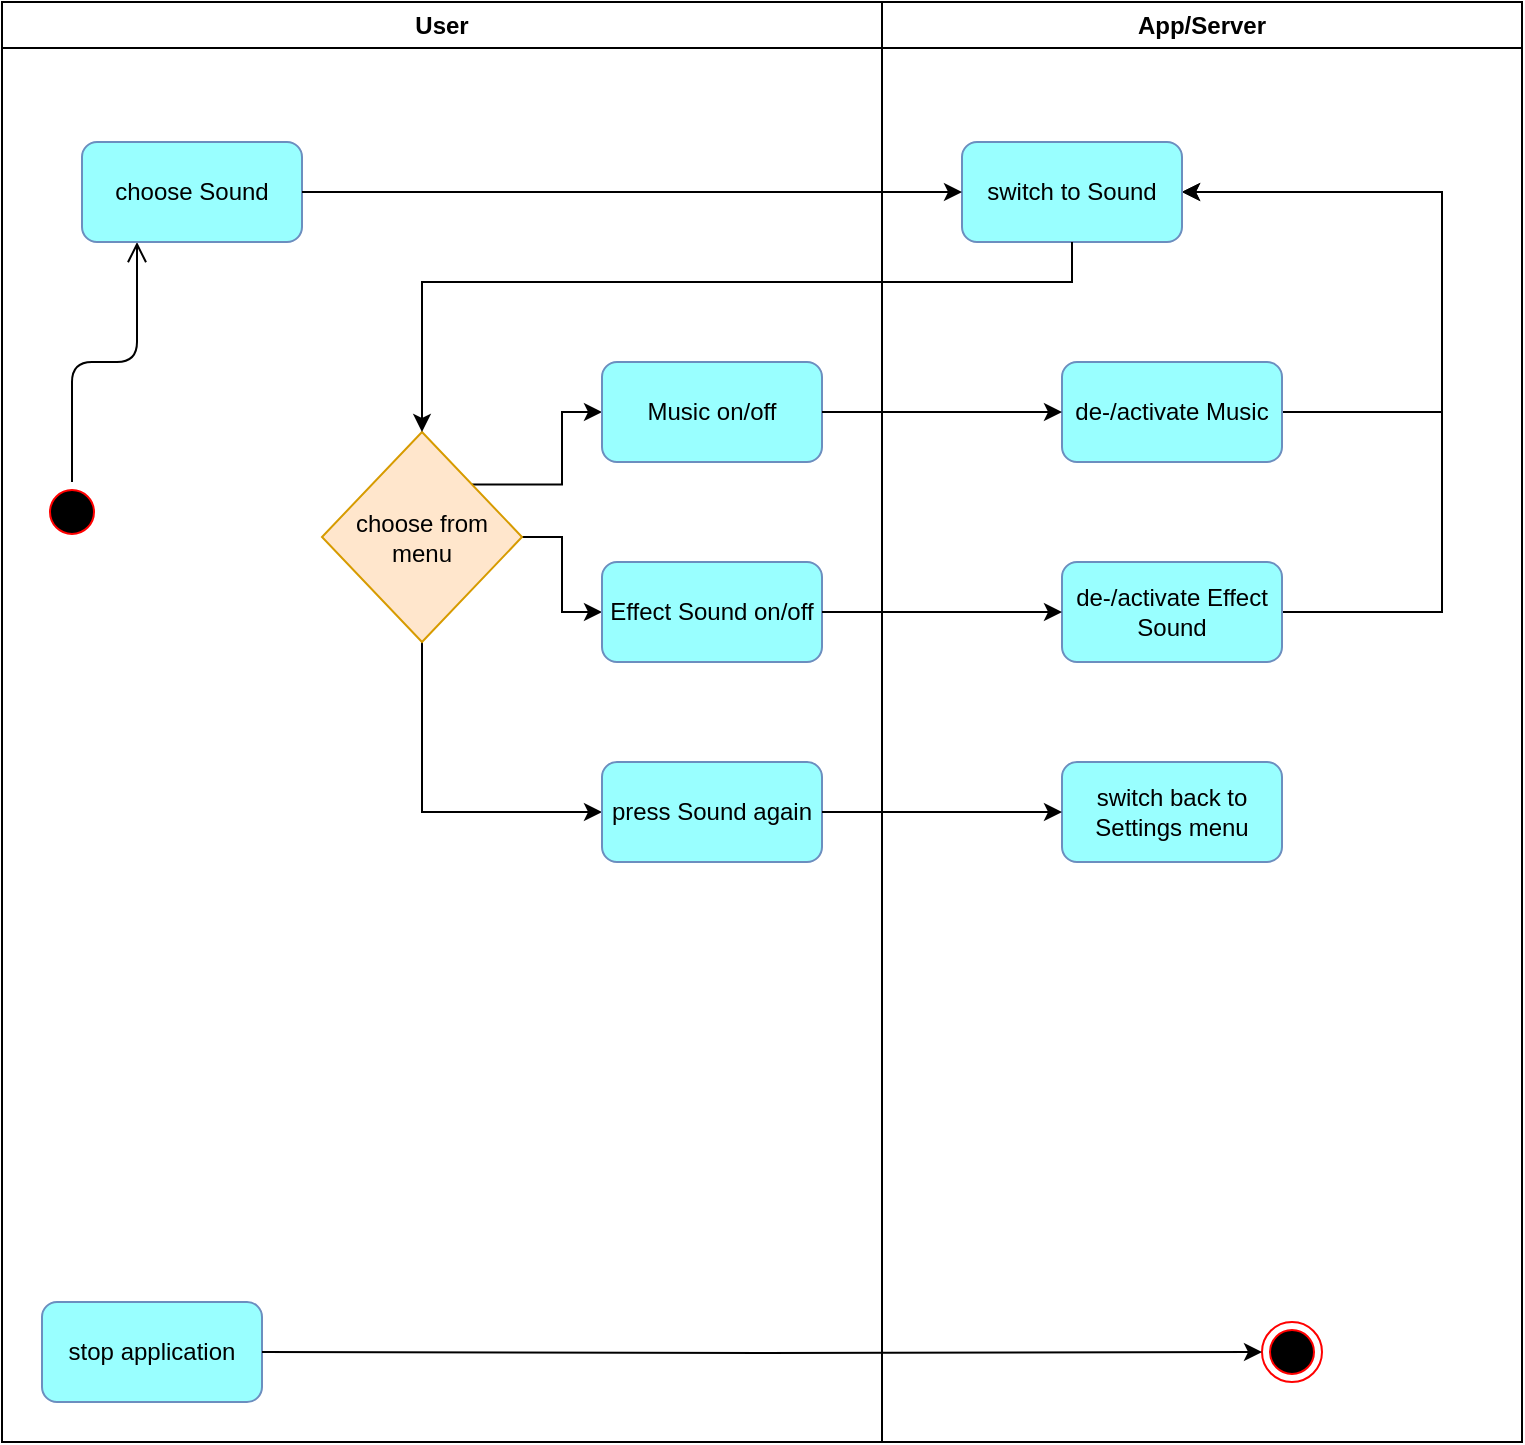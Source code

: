 <mxfile version="13.0.1" type="device"><diagram name="Page-1" id="e7e014a7-5840-1c2e-5031-d8a46d1fe8dd"><mxGraphModel dx="1422" dy="808" grid="1" gridSize="10" guides="1" tooltips="1" connect="1" arrows="1" fold="1" page="1" pageScale="1" pageWidth="1169" pageHeight="826" background="#ffffff" math="0" shadow="0"><root><mxCell id="0"/><mxCell id="1" parent="0"/><mxCell id="2" value="User" style="swimlane;whiteSpace=wrap;startSize=23;" parent="1" vertex="1"><mxGeometry x="160" y="40" width="440" height="720" as="geometry"/></mxCell><mxCell id="cMe9JE0H_q_p4EwH-2jM-29" style="edgeStyle=orthogonalEdgeStyle;rounded=0;orthogonalLoop=1;jettySize=auto;html=1;exitX=1;exitY=0;exitDx=0;exitDy=0;entryX=0;entryY=0.5;entryDx=0;entryDy=0;" parent="2" source="mlaz-VWcCHf4LHaq8jaL-50" target="FRBukdn9Q3XNw3p3x-2p-59" edge="1"><mxGeometry relative="1" as="geometry"><mxPoint x="300" y="205" as="targetPoint"/></mxGeometry></mxCell><mxCell id="cMe9JE0H_q_p4EwH-2jM-30" style="edgeStyle=orthogonalEdgeStyle;rounded=0;orthogonalLoop=1;jettySize=auto;html=1;exitX=1;exitY=0.5;exitDx=0;exitDy=0;entryX=0;entryY=0.5;entryDx=0;entryDy=0;" parent="2" source="mlaz-VWcCHf4LHaq8jaL-50" target="FRBukdn9Q3XNw3p3x-2p-58" edge="1"><mxGeometry relative="1" as="geometry"><mxPoint x="300" y="305" as="targetPoint"/></mxGeometry></mxCell><mxCell id="cMe9JE0H_q_p4EwH-2jM-34" style="edgeStyle=orthogonalEdgeStyle;rounded=0;orthogonalLoop=1;jettySize=auto;html=1;exitX=0.5;exitY=1;exitDx=0;exitDy=0;entryX=0;entryY=0.5;entryDx=0;entryDy=0;" parent="2" source="mlaz-VWcCHf4LHaq8jaL-50" target="FRBukdn9Q3XNw3p3x-2p-49" edge="1"><mxGeometry relative="1" as="geometry"><Array as="points"><mxPoint x="210" y="405"/></Array><mxPoint x="170" y="420" as="targetPoint"/></mxGeometry></mxCell><mxCell id="mlaz-VWcCHf4LHaq8jaL-50" value="choose from menu" style="rhombus;whiteSpace=wrap;html=1;fillColor=#ffe6cc;strokeColor=#d79b00;" parent="2" vertex="1"><mxGeometry x="160" y="215" width="100" height="105" as="geometry"/></mxCell><mxCell id="mlaz-VWcCHf4LHaq8jaL-71" value="" style="ellipse;html=1;shape=startState;fillColor=#000000;strokeColor=#ff0000;" parent="2" vertex="1"><mxGeometry x="20" y="240" width="30" height="30" as="geometry"/></mxCell><mxCell id="mlaz-VWcCHf4LHaq8jaL-72" value="" style="edgeStyle=orthogonalEdgeStyle;html=1;verticalAlign=bottom;endArrow=open;endSize=8;strokeColor=#000000;entryX=0.25;entryY=1;entryDx=0;entryDy=0;" parent="2" source="mlaz-VWcCHf4LHaq8jaL-71" target="FRBukdn9Q3XNw3p3x-2p-23" edge="1"><mxGeometry relative="1" as="geometry"><mxPoint x="68" y="120" as="targetPoint"/></mxGeometry></mxCell><mxCell id="FRBukdn9Q3XNw3p3x-2p-23" value="choose Sound" style="rounded=1;whiteSpace=wrap;html=1;fillColor=#99FFFF;strokeColor=#6c8ebf;" parent="2" vertex="1"><mxGeometry x="40" y="70" width="110" height="50" as="geometry"/></mxCell><mxCell id="FRBukdn9Q3XNw3p3x-2p-50" value="stop application" style="rounded=1;whiteSpace=wrap;html=1;fillColor=#99FFFF;strokeColor=#6c8ebf;" parent="2" vertex="1"><mxGeometry x="20" y="650" width="110" height="50" as="geometry"/></mxCell><mxCell id="FRBukdn9Q3XNw3p3x-2p-59" value="Music on/off" style="rounded=1;whiteSpace=wrap;html=1;fillColor=#99FFFF;strokeColor=#6c8ebf;" parent="2" vertex="1"><mxGeometry x="300" y="180" width="110" height="50" as="geometry"/></mxCell><mxCell id="FRBukdn9Q3XNw3p3x-2p-58" value="Effect Sound on/off" style="rounded=1;whiteSpace=wrap;html=1;fillColor=#99FFFF;strokeColor=#6c8ebf;" parent="2" vertex="1"><mxGeometry x="300" y="280" width="110" height="50" as="geometry"/></mxCell><mxCell id="FRBukdn9Q3XNw3p3x-2p-49" value="press Sound again" style="rounded=1;whiteSpace=wrap;html=1;fillColor=#99FFFF;strokeColor=#6c8ebf;" parent="2" vertex="1"><mxGeometry x="300" y="380" width="110" height="50" as="geometry"/></mxCell><mxCell id="3" value="App/Server" style="swimlane;whiteSpace=wrap" parent="1" vertex="1"><mxGeometry x="600" y="40" width="320" height="720" as="geometry"/></mxCell><mxCell id="cMe9JE0H_q_p4EwH-2jM-45" style="edgeStyle=orthogonalEdgeStyle;rounded=0;orthogonalLoop=1;jettySize=auto;html=1;exitX=1;exitY=0.5;exitDx=0;exitDy=0;entryX=1;entryY=0.5;entryDx=0;entryDy=0;" parent="3" edge="1"><mxGeometry relative="1" as="geometry"><Array as="points"><mxPoint x="280" y="305"/><mxPoint x="280" y="95"/></Array><mxPoint x="200" y="305" as="sourcePoint"/><mxPoint x="150" y="95" as="targetPoint"/></mxGeometry></mxCell><mxCell id="mlaz-VWcCHf4LHaq8jaL-73" value="" style="ellipse;html=1;shape=endState;fillColor=#000000;strokeColor=#ff0000;" parent="3" vertex="1"><mxGeometry x="190" y="660" width="30" height="30" as="geometry"/></mxCell><mxCell id="cMe9JE0H_q_p4EwH-2jM-44" style="edgeStyle=orthogonalEdgeStyle;rounded=0;orthogonalLoop=1;jettySize=auto;html=1;exitX=1;exitY=0.5;exitDx=0;exitDy=0;entryX=1;entryY=0.5;entryDx=0;entryDy=0;" parent="3" edge="1"><mxGeometry relative="1" as="geometry"><Array as="points"><mxPoint x="280" y="205"/><mxPoint x="280" y="95"/></Array><mxPoint x="200" y="205" as="sourcePoint"/><mxPoint x="150" y="95" as="targetPoint"/></mxGeometry></mxCell><mxCell id="FRBukdn9Q3XNw3p3x-2p-42" value="switch to Sound" style="rounded=1;whiteSpace=wrap;html=1;fillColor=#99FFFF;strokeColor=#6c8ebf;" parent="3" vertex="1"><mxGeometry x="40" y="70" width="110" height="50" as="geometry"/></mxCell><mxCell id="FRBukdn9Q3XNw3p3x-2p-43" value="de-/activate Music" style="rounded=1;whiteSpace=wrap;html=1;fillColor=#99FFFF;strokeColor=#6c8ebf;" parent="3" vertex="1"><mxGeometry x="90" y="180" width="110" height="50" as="geometry"/></mxCell><mxCell id="FRBukdn9Q3XNw3p3x-2p-44" value="de-/activate Effect Sound" style="rounded=1;whiteSpace=wrap;html=1;fillColor=#99FFFF;strokeColor=#6c8ebf;" parent="3" vertex="1"><mxGeometry x="90" y="280" width="110" height="50" as="geometry"/></mxCell><mxCell id="FRBukdn9Q3XNw3p3x-2p-47" value="&lt;div&gt;switch back to &lt;br&gt;&lt;/div&gt;&lt;div&gt;Settings menu&lt;/div&gt;" style="rounded=1;whiteSpace=wrap;html=1;fillColor=#99FFFF;strokeColor=#6c8ebf;" parent="3" vertex="1"><mxGeometry x="90" y="380" width="110" height="50" as="geometry"/></mxCell><mxCell id="mlaz-VWcCHf4LHaq8jaL-75" style="edgeStyle=orthogonalEdgeStyle;rounded=0;orthogonalLoop=1;jettySize=auto;html=1;exitX=1;exitY=0.5;exitDx=0;exitDy=0;entryX=0;entryY=0.5;entryDx=0;entryDy=0;strokeColor=#000000;" parent="1" target="mlaz-VWcCHf4LHaq8jaL-73" edge="1"><mxGeometry relative="1" as="geometry"><mxPoint x="290" y="715" as="sourcePoint"/></mxGeometry></mxCell><mxCell id="cMe9JE0H_q_p4EwH-2jM-23" style="edgeStyle=orthogonalEdgeStyle;rounded=0;orthogonalLoop=1;jettySize=auto;html=1;entryX=0;entryY=0.5;entryDx=0;entryDy=0;" parent="1" edge="1"><mxGeometry relative="1" as="geometry"><mxPoint x="310" y="135" as="sourcePoint"/><mxPoint x="640" y="135" as="targetPoint"/></mxGeometry></mxCell><mxCell id="cMe9JE0H_q_p4EwH-2jM-24" style="edgeStyle=orthogonalEdgeStyle;rounded=0;orthogonalLoop=1;jettySize=auto;html=1;exitX=0.5;exitY=1;exitDx=0;exitDy=0;entryX=0.5;entryY=0;entryDx=0;entryDy=0;" parent="1" target="mlaz-VWcCHf4LHaq8jaL-50" edge="1"><mxGeometry relative="1" as="geometry"><Array as="points"><mxPoint x="695" y="180"/><mxPoint x="370" y="180"/></Array><mxPoint x="695" y="160" as="sourcePoint"/></mxGeometry></mxCell><mxCell id="mlaz-VWcCHf4LHaq8jaL-68" style="edgeStyle=orthogonalEdgeStyle;rounded=0;orthogonalLoop=1;jettySize=auto;html=1;exitX=1;exitY=0.5;exitDx=0;exitDy=0;entryX=0;entryY=0.5;entryDx=0;entryDy=0;" parent="1" edge="1"><mxGeometry relative="1" as="geometry"><mxPoint x="570" y="345" as="sourcePoint"/><mxPoint x="690" y="345" as="targetPoint"/></mxGeometry></mxCell><mxCell id="cMe9JE0H_q_p4EwH-2jM-39" style="edgeStyle=orthogonalEdgeStyle;rounded=0;orthogonalLoop=1;jettySize=auto;html=1;exitX=1;exitY=0.5;exitDx=0;exitDy=0;entryX=0;entryY=0.5;entryDx=0;entryDy=0;" parent="1" edge="1"><mxGeometry relative="1" as="geometry"><mxPoint x="570" y="245" as="sourcePoint"/><mxPoint x="690" y="245" as="targetPoint"/></mxGeometry></mxCell><mxCell id="cMe9JE0H_q_p4EwH-2jM-50" style="edgeStyle=orthogonalEdgeStyle;rounded=0;orthogonalLoop=1;jettySize=auto;html=1;exitX=1;exitY=0.5;exitDx=0;exitDy=0;entryX=0;entryY=0.5;entryDx=0;entryDy=0;" parent="1" source="FRBukdn9Q3XNw3p3x-2p-49" target="FRBukdn9Q3XNw3p3x-2p-47" edge="1"><mxGeometry relative="1" as="geometry"><mxPoint x="570" y="635" as="sourcePoint"/><mxPoint x="690" y="635" as="targetPoint"/></mxGeometry></mxCell></root></mxGraphModel></diagram></mxfile>